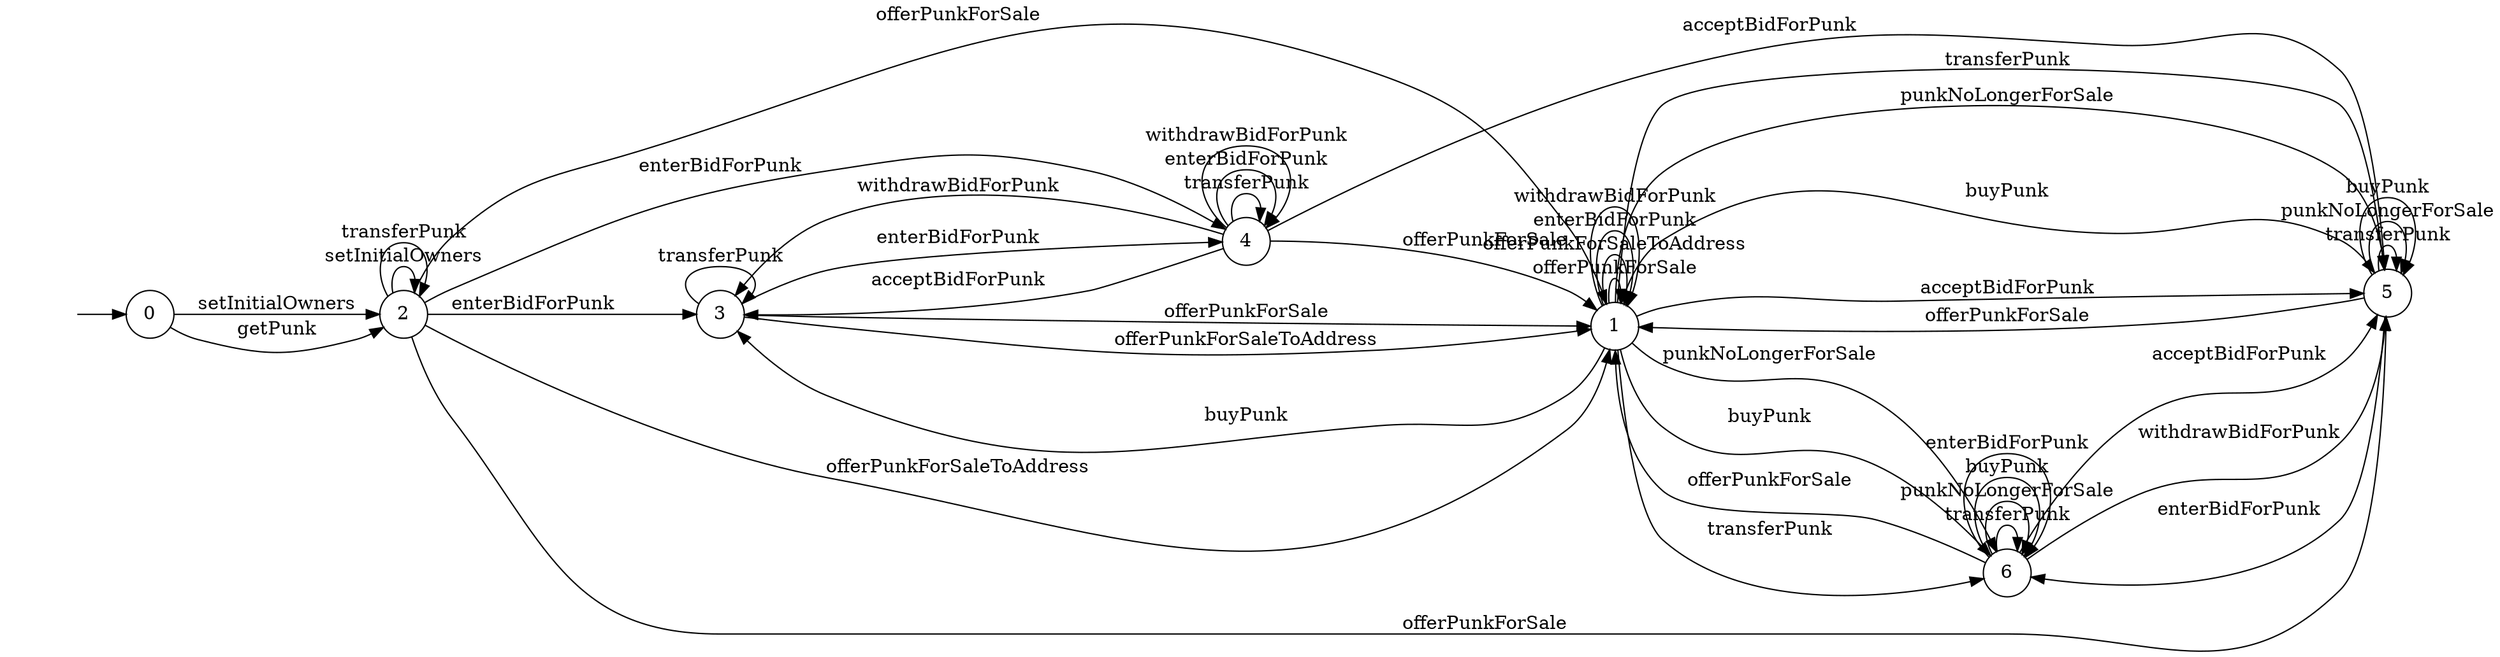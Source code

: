 digraph "/home/liuye/Project/InvConPlus/Dapp-Automata-data/result/model-fix/0xb47e3cd837ddf8e4c57f05d70ab865de6e193bbb/CryptoPunksMarket/FSM-6" {
	graph [rankdir=LR]
	"" [label="" shape=plaintext]
	0 [label=0 shape=circle]
	6 [label=6 shape=circle]
	3 [label=3 shape=circle]
	1 [label=1 shape=circle]
	5 [label=5 shape=circle]
	4 [label=4 shape=circle]
	2 [label=2 shape=circle]
	"" -> 0 [label=""]
	0 -> 2 [label=setInitialOwners]
	0 -> 2 [label=getPunk]
	2 -> 2 [label=setInitialOwners]
	2 -> 2 [label=transferPunk]
	2 -> 1 [label=offerPunkForSale]
	2 -> 5 [label=offerPunkForSale]
	2 -> 1 [label=offerPunkForSaleToAddress]
	2 -> 3 [label=enterBidForPunk]
	2 -> 4 [label=enterBidForPunk]
	1 -> 6 [label=transferPunk]
	1 -> 5 [label=transferPunk]
	1 -> 6 [label=punkNoLongerForSale]
	1 -> 5 [label=punkNoLongerForSale]
	1 -> 1 [label=offerPunkForSale]
	1 -> 1 [label=offerPunkForSaleToAddress]
	1 -> 6 [label=buyPunk]
	1 -> 3 [label=buyPunk]
	1 -> 5 [label=buyPunk]
	1 -> 1 [label=enterBidForPunk]
	1 -> 5 [label=acceptBidForPunk]
	1 -> 1 [label=withdrawBidForPunk]
	6 -> 6 [label=transferPunk]
	6 -> 6 [label=punkNoLongerForSale]
	6 -> 1 [label=offerPunkForSale]
	6 -> 6 [label=buyPunk]
	6 -> 6 [label=enterBidForPunk]
	6 -> 5 [label=acceptBidForPunk]
	6 -> 5 [label=withdrawBidForPunk]
	5 -> 5 [label=transferPunk]
	5 -> 5 [label=punkNoLongerForSale]
	5 -> 1 [label=offerPunkForSale]
	5 -> 5 [label=buyPunk]
	5 -> 6 [label=enterBidForPunk]
	4 -> 4 [label=transferPunk]
	4 -> 1 [label=offerPunkForSale]
	4 -> 4 [label=enterBidForPunk]
	4 -> 3 [label=acceptBidForPunk]
	4 -> 5 [label=acceptBidForPunk]
	4 -> 3 [label=withdrawBidForPunk]
	4 -> 4 [label=withdrawBidForPunk]
	3 -> 3 [label=transferPunk]
	3 -> 1 [label=offerPunkForSale]
	3 -> 1 [label=offerPunkForSaleToAddress]
	3 -> 4 [label=enterBidForPunk]
}
